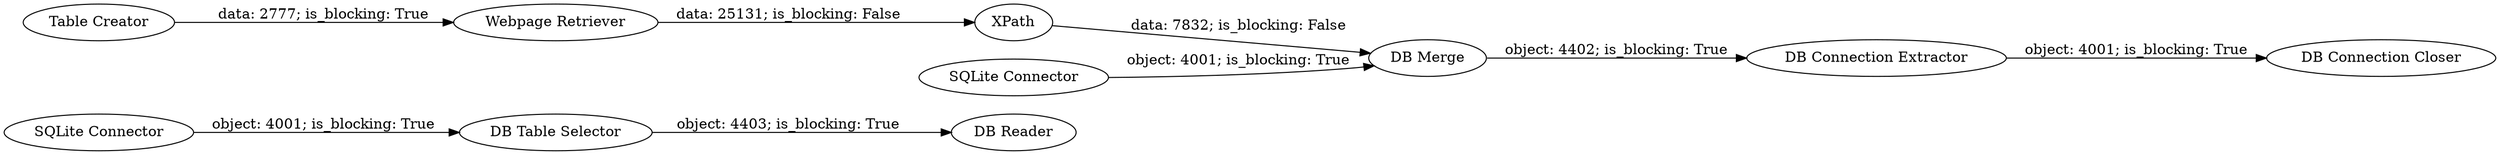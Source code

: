 digraph {
	"4903327722376029235_11" [label="SQLite Connector"]
	"4903327722376029235_5" [label="DB Merge"]
	"4903327722376029235_3" [label="Table Creator"]
	"4903327722376029235_7" [label="DB Connection Extractor"]
	"4903327722376029235_9" [label="DB Table Selector"]
	"4903327722376029235_10" [label="DB Reader"]
	"4903327722376029235_1" [label="Webpage Retriever"]
	"4903327722376029235_2" [label=XPath]
	"4903327722376029235_4" [label="SQLite Connector"]
	"4903327722376029235_6" [label="DB Connection Closer"]
	"4903327722376029235_3" -> "4903327722376029235_1" [label="data: 2777; is_blocking: True"]
	"4903327722376029235_9" -> "4903327722376029235_10" [label="object: 4403; is_blocking: True"]
	"4903327722376029235_7" -> "4903327722376029235_6" [label="object: 4001; is_blocking: True"]
	"4903327722376029235_1" -> "4903327722376029235_2" [label="data: 25131; is_blocking: False"]
	"4903327722376029235_11" -> "4903327722376029235_9" [label="object: 4001; is_blocking: True"]
	"4903327722376029235_4" -> "4903327722376029235_5" [label="object: 4001; is_blocking: True"]
	"4903327722376029235_5" -> "4903327722376029235_7" [label="object: 4402; is_blocking: True"]
	"4903327722376029235_2" -> "4903327722376029235_5" [label="data: 7832; is_blocking: False"]
	rankdir=LR
}
